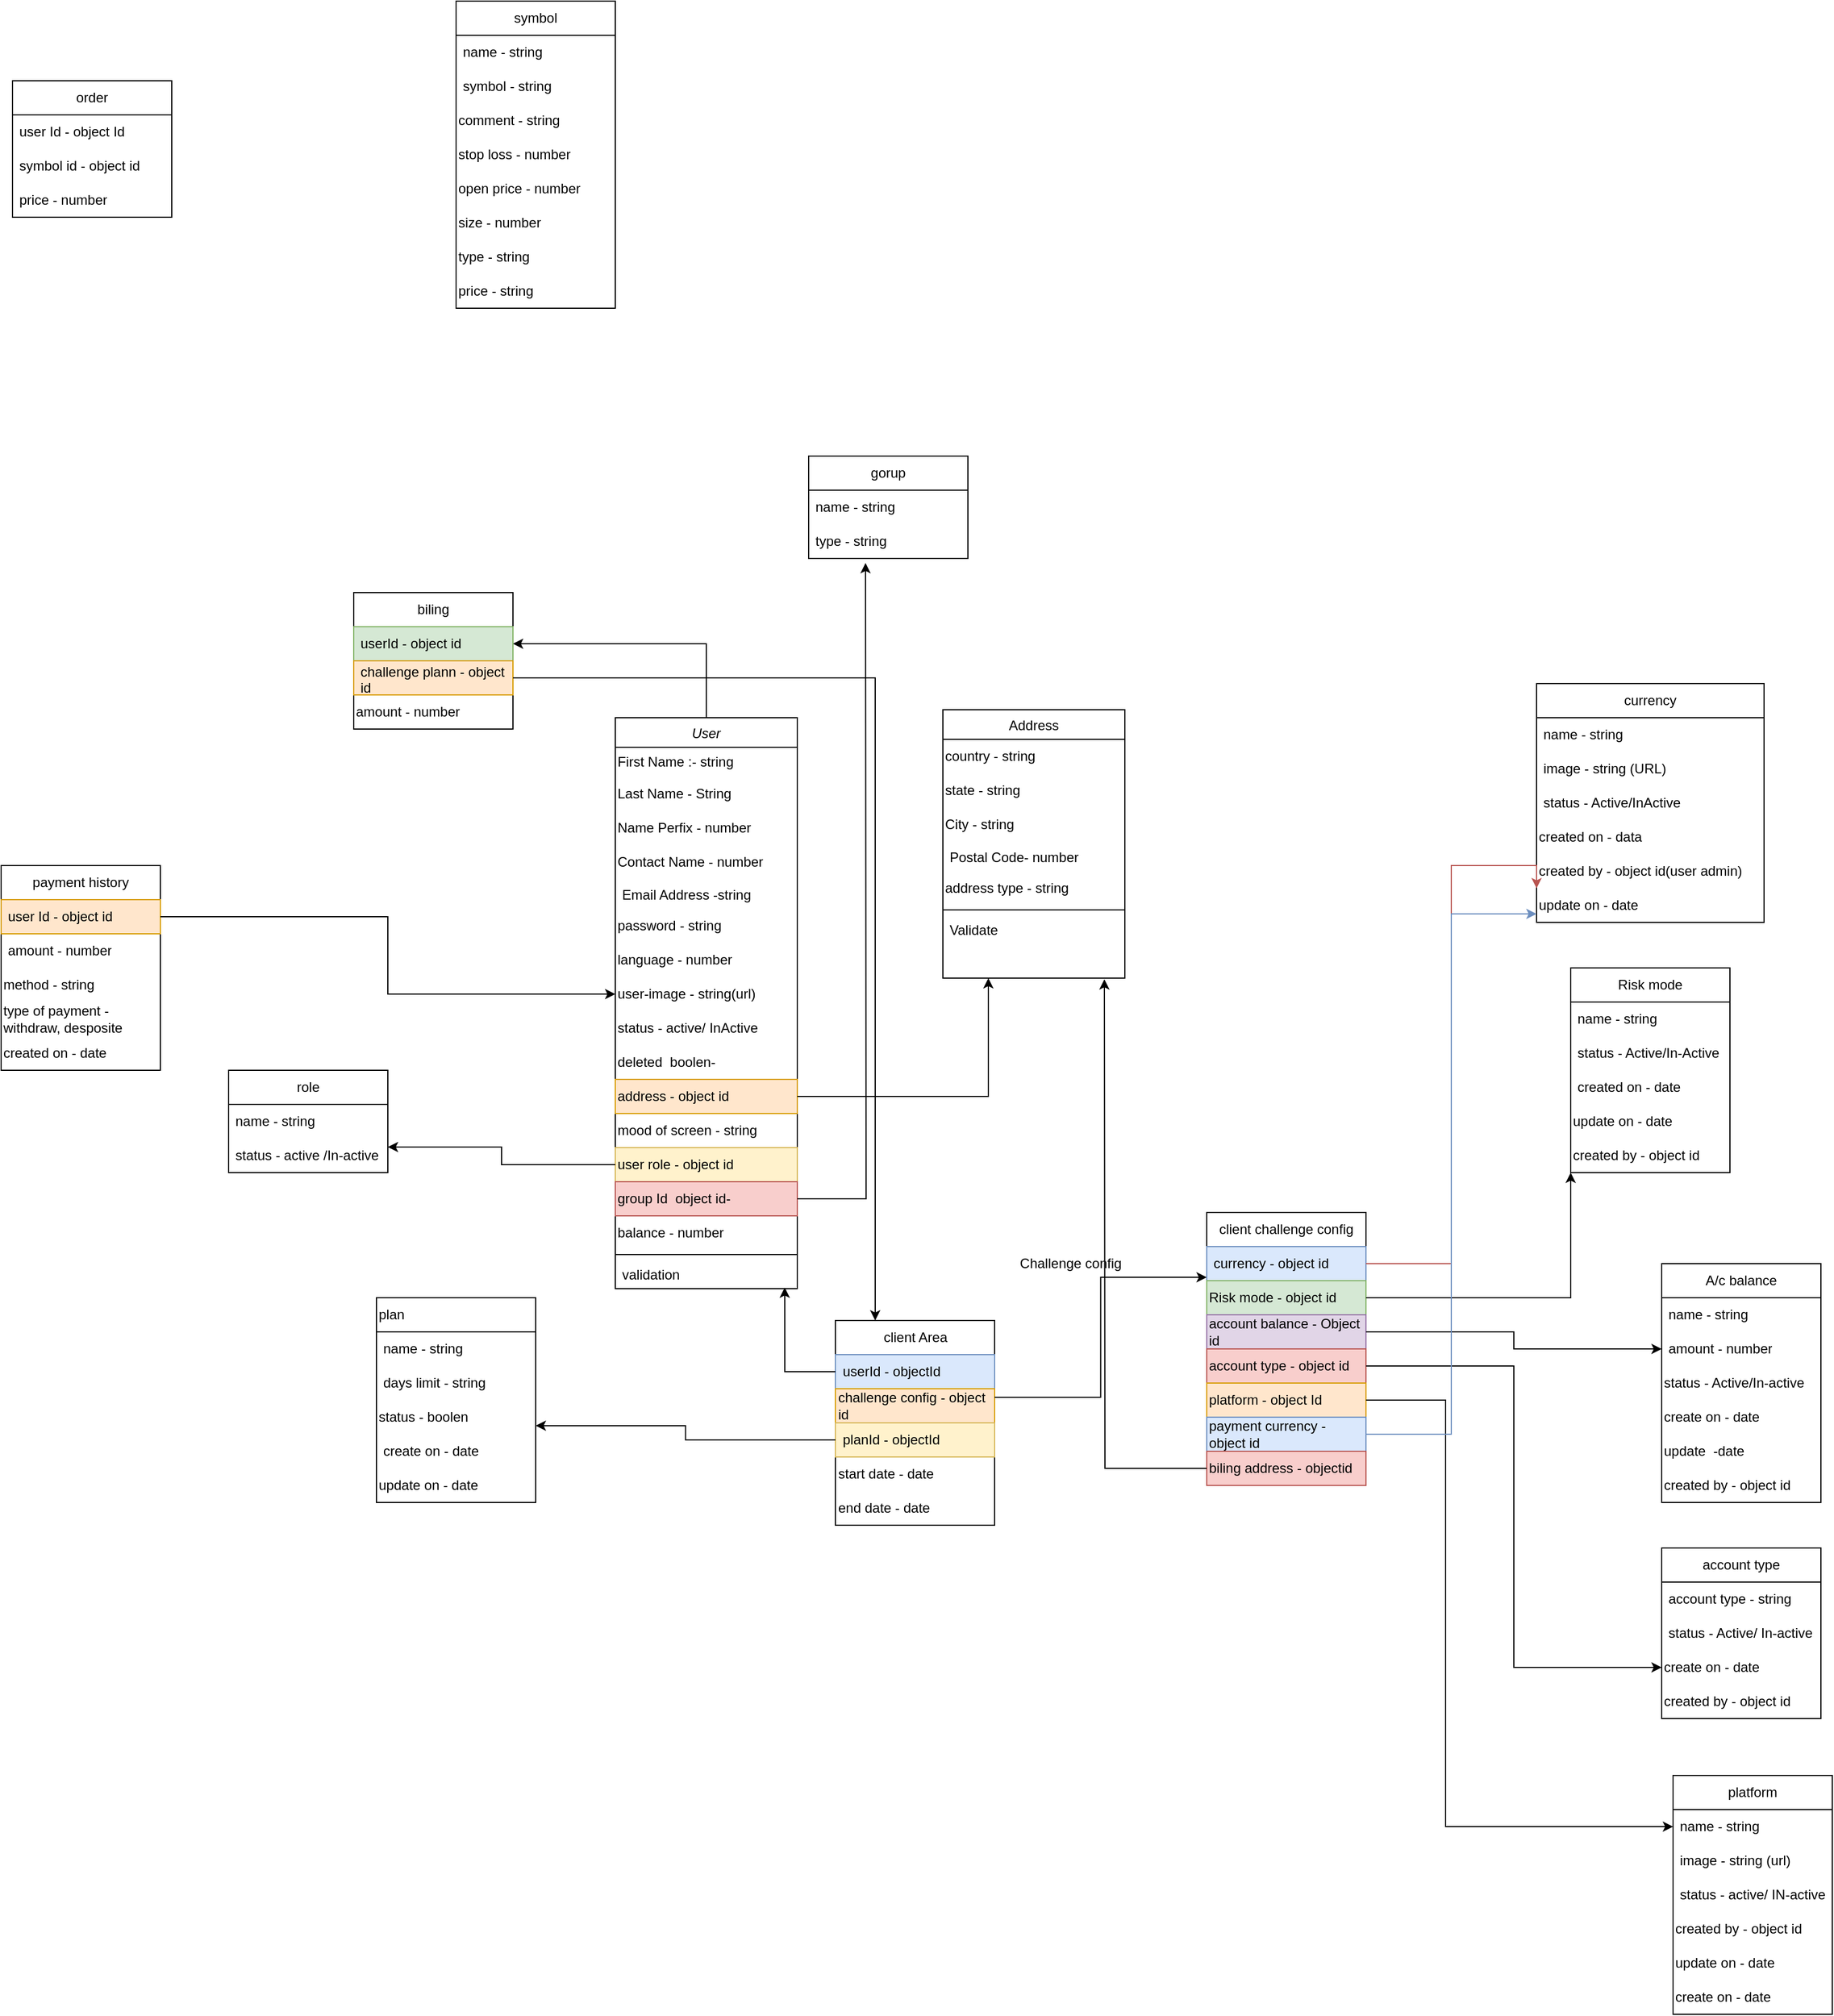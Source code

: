 <mxfile version="20.6.0" type="github">
  <diagram id="C5RBs43oDa-KdzZeNtuy" name="Page-1">
    <mxGraphModel dx="1695" dy="1637" grid="1" gridSize="10" guides="1" tooltips="1" connect="1" arrows="1" fold="1" page="1" pageScale="1" pageWidth="827" pageHeight="1169" math="0" shadow="0">
      <root>
        <mxCell id="WIyWlLk6GJQsqaUBKTNV-0" />
        <mxCell id="WIyWlLk6GJQsqaUBKTNV-1" parent="WIyWlLk6GJQsqaUBKTNV-0" />
        <mxCell id="d-KE_eaViXAy2HnteTlX-81" style="edgeStyle=orthogonalEdgeStyle;rounded=0;orthogonalLoop=1;jettySize=auto;html=1;entryX=1;entryY=0.5;entryDx=0;entryDy=0;" parent="WIyWlLk6GJQsqaUBKTNV-1" source="zkfFHV4jXpPFQw0GAbJ--0" target="d-KE_eaViXAy2HnteTlX-76" edge="1">
          <mxGeometry relative="1" as="geometry" />
        </mxCell>
        <mxCell id="zkfFHV4jXpPFQw0GAbJ--0" value="User" style="swimlane;fontStyle=2;align=center;verticalAlign=top;childLayout=stackLayout;horizontal=1;startSize=26;horizontalStack=0;resizeParent=1;resizeLast=0;collapsible=1;marginBottom=0;rounded=0;shadow=0;strokeWidth=1;" parent="WIyWlLk6GJQsqaUBKTNV-1" vertex="1">
          <mxGeometry x="220" y="120" width="160" height="502" as="geometry">
            <mxRectangle x="230" y="140" width="160" height="26" as="alternateBounds" />
          </mxGeometry>
        </mxCell>
        <mxCell id="d-KE_eaViXAy2HnteTlX-1" value="First Name :- string" style="text;html=1;strokeColor=none;fillColor=none;align=left;verticalAlign=middle;whiteSpace=wrap;rounded=0;" parent="zkfFHV4jXpPFQw0GAbJ--0" vertex="1">
          <mxGeometry y="26" width="160" height="26" as="geometry" />
        </mxCell>
        <mxCell id="d-KE_eaViXAy2HnteTlX-2" value="Last Name - String" style="text;html=1;strokeColor=none;fillColor=none;align=left;verticalAlign=middle;whiteSpace=wrap;rounded=0;" parent="zkfFHV4jXpPFQw0GAbJ--0" vertex="1">
          <mxGeometry y="52" width="160" height="30" as="geometry" />
        </mxCell>
        <mxCell id="d-KE_eaViXAy2HnteTlX-3" value="Name Perfix - number" style="text;html=1;strokeColor=none;fillColor=none;align=left;verticalAlign=middle;whiteSpace=wrap;rounded=0;" parent="zkfFHV4jXpPFQw0GAbJ--0" vertex="1">
          <mxGeometry y="82" width="160" height="30" as="geometry" />
        </mxCell>
        <mxCell id="d-KE_eaViXAy2HnteTlX-4" value="Contact Name - number" style="text;html=1;strokeColor=none;fillColor=none;align=left;verticalAlign=middle;whiteSpace=wrap;rounded=0;" parent="zkfFHV4jXpPFQw0GAbJ--0" vertex="1">
          <mxGeometry y="112" width="160" height="30" as="geometry" />
        </mxCell>
        <mxCell id="zkfFHV4jXpPFQw0GAbJ--3" value="Email Address -string" style="text;align=left;verticalAlign=top;spacingLeft=4;spacingRight=4;overflow=hidden;rotatable=0;points=[[0,0.5],[1,0.5]];portConstraint=eastwest;rounded=0;shadow=0;html=0;" parent="zkfFHV4jXpPFQw0GAbJ--0" vertex="1">
          <mxGeometry y="142" width="160" height="26" as="geometry" />
        </mxCell>
        <mxCell id="d-KE_eaViXAy2HnteTlX-19" value="password - string" style="text;html=1;strokeColor=none;fillColor=none;align=left;verticalAlign=middle;whiteSpace=wrap;rounded=0;" parent="zkfFHV4jXpPFQw0GAbJ--0" vertex="1">
          <mxGeometry y="168" width="160" height="30" as="geometry" />
        </mxCell>
        <mxCell id="d-KE_eaViXAy2HnteTlX-20" value="language - number" style="text;html=1;strokeColor=none;fillColor=none;align=left;verticalAlign=middle;whiteSpace=wrap;rounded=0;" parent="zkfFHV4jXpPFQw0GAbJ--0" vertex="1">
          <mxGeometry y="198" width="160" height="30" as="geometry" />
        </mxCell>
        <mxCell id="d-KE_eaViXAy2HnteTlX-113" value="user-image - string(url)" style="text;html=1;strokeColor=none;fillColor=none;align=left;verticalAlign=middle;whiteSpace=wrap;rounded=0;" parent="zkfFHV4jXpPFQw0GAbJ--0" vertex="1">
          <mxGeometry y="228" width="160" height="30" as="geometry" />
        </mxCell>
        <mxCell id="d-KE_eaViXAy2HnteTlX-107" value="status - active/ InActive" style="text;html=1;strokeColor=none;fillColor=none;align=left;verticalAlign=middle;whiteSpace=wrap;rounded=0;" parent="zkfFHV4jXpPFQw0GAbJ--0" vertex="1">
          <mxGeometry y="258" width="160" height="30" as="geometry" />
        </mxCell>
        <mxCell id="d-KE_eaViXAy2HnteTlX-108" value="deleted&amp;nbsp; boolen- " style="text;html=1;strokeColor=none;fillColor=none;align=left;verticalAlign=middle;whiteSpace=wrap;rounded=0;" parent="zkfFHV4jXpPFQw0GAbJ--0" vertex="1">
          <mxGeometry y="288" width="160" height="30" as="geometry" />
        </mxCell>
        <mxCell id="LZMtiy_5nxEGSAkzOxFr-4" value="address - object id" style="text;html=1;strokeColor=#d79b00;fillColor=#ffe6cc;align=left;verticalAlign=middle;whiteSpace=wrap;rounded=0;" parent="zkfFHV4jXpPFQw0GAbJ--0" vertex="1">
          <mxGeometry y="318" width="160" height="30" as="geometry" />
        </mxCell>
        <mxCell id="oSn-ovuvabY9S40qIVoW-20" value="mood of screen - string" style="text;html=1;strokeColor=none;fillColor=none;align=left;verticalAlign=middle;whiteSpace=wrap;rounded=0;" parent="zkfFHV4jXpPFQw0GAbJ--0" vertex="1">
          <mxGeometry y="348" width="160" height="30" as="geometry" />
        </mxCell>
        <mxCell id="LZMtiy_5nxEGSAkzOxFr-37" value="user role - object id " style="text;html=1;strokeColor=#d6b656;fillColor=#fff2cc;align=left;verticalAlign=middle;whiteSpace=wrap;rounded=0;" parent="zkfFHV4jXpPFQw0GAbJ--0" vertex="1">
          <mxGeometry y="378" width="160" height="30" as="geometry" />
        </mxCell>
        <mxCell id="LZMtiy_5nxEGSAkzOxFr-46" value="group Id&amp;nbsp; object id-" style="text;html=1;strokeColor=#b85450;fillColor=#f8cecc;align=left;verticalAlign=middle;whiteSpace=wrap;rounded=0;" parent="zkfFHV4jXpPFQw0GAbJ--0" vertex="1">
          <mxGeometry y="408" width="160" height="30" as="geometry" />
        </mxCell>
        <mxCell id="LZMtiy_5nxEGSAkzOxFr-53" value="balance - number" style="text;html=1;strokeColor=none;fillColor=none;align=left;verticalAlign=middle;whiteSpace=wrap;rounded=0;" parent="zkfFHV4jXpPFQw0GAbJ--0" vertex="1">
          <mxGeometry y="438" width="160" height="30" as="geometry" />
        </mxCell>
        <mxCell id="zkfFHV4jXpPFQw0GAbJ--4" value="" style="line;html=1;strokeWidth=1;align=left;verticalAlign=middle;spacingTop=-1;spacingLeft=3;spacingRight=3;rotatable=0;labelPosition=right;points=[];portConstraint=eastwest;" parent="zkfFHV4jXpPFQw0GAbJ--0" vertex="1">
          <mxGeometry y="468" width="160" height="8" as="geometry" />
        </mxCell>
        <mxCell id="zkfFHV4jXpPFQw0GAbJ--5" value="validation " style="text;align=left;verticalAlign=top;spacingLeft=4;spacingRight=4;overflow=hidden;rotatable=0;points=[[0,0.5],[1,0.5]];portConstraint=eastwest;" parent="zkfFHV4jXpPFQw0GAbJ--0" vertex="1">
          <mxGeometry y="476" width="160" height="26" as="geometry" />
        </mxCell>
        <mxCell id="zkfFHV4jXpPFQw0GAbJ--17" value="Address" style="swimlane;fontStyle=0;align=center;verticalAlign=top;childLayout=stackLayout;horizontal=1;startSize=26;horizontalStack=0;resizeParent=1;resizeLast=0;collapsible=1;marginBottom=0;rounded=0;shadow=0;strokeWidth=1;" parent="WIyWlLk6GJQsqaUBKTNV-1" vertex="1">
          <mxGeometry x="508" y="113" width="160" height="236" as="geometry">
            <mxRectangle x="550" y="140" width="160" height="26" as="alternateBounds" />
          </mxGeometry>
        </mxCell>
        <mxCell id="d-KE_eaViXAy2HnteTlX-5" value="country - string" style="text;html=1;strokeColor=none;fillColor=none;align=left;verticalAlign=middle;whiteSpace=wrap;rounded=0;" parent="zkfFHV4jXpPFQw0GAbJ--17" vertex="1">
          <mxGeometry y="26" width="160" height="30" as="geometry" />
        </mxCell>
        <mxCell id="d-KE_eaViXAy2HnteTlX-7" value="state - string" style="text;html=1;strokeColor=none;fillColor=none;align=left;verticalAlign=middle;whiteSpace=wrap;rounded=0;" parent="zkfFHV4jXpPFQw0GAbJ--17" vertex="1">
          <mxGeometry y="56" width="160" height="30" as="geometry" />
        </mxCell>
        <mxCell id="d-KE_eaViXAy2HnteTlX-9" value="City - string" style="text;html=1;strokeColor=none;fillColor=none;align=left;verticalAlign=middle;whiteSpace=wrap;rounded=0;" parent="zkfFHV4jXpPFQw0GAbJ--17" vertex="1">
          <mxGeometry y="86" width="160" height="30" as="geometry" />
        </mxCell>
        <mxCell id="zkfFHV4jXpPFQw0GAbJ--21" value="Postal Code- number" style="text;align=left;verticalAlign=top;spacingLeft=4;spacingRight=4;overflow=hidden;rotatable=0;points=[[0,0.5],[1,0.5]];portConstraint=eastwest;rounded=0;shadow=0;html=0;" parent="zkfFHV4jXpPFQw0GAbJ--17" vertex="1">
          <mxGeometry y="116" width="160" height="26" as="geometry" />
        </mxCell>
        <mxCell id="d-KE_eaViXAy2HnteTlX-65" value="address type - string" style="text;html=1;strokeColor=none;fillColor=none;align=left;verticalAlign=middle;whiteSpace=wrap;rounded=0;" parent="zkfFHV4jXpPFQw0GAbJ--17" vertex="1">
          <mxGeometry y="142" width="160" height="30" as="geometry" />
        </mxCell>
        <mxCell id="zkfFHV4jXpPFQw0GAbJ--23" value="" style="line;html=1;strokeWidth=1;align=left;verticalAlign=middle;spacingTop=-1;spacingLeft=3;spacingRight=3;rotatable=0;labelPosition=right;points=[];portConstraint=eastwest;" parent="zkfFHV4jXpPFQw0GAbJ--17" vertex="1">
          <mxGeometry y="172" width="160" height="8" as="geometry" />
        </mxCell>
        <mxCell id="zkfFHV4jXpPFQw0GAbJ--24" value="Validate" style="text;align=left;verticalAlign=top;spacingLeft=4;spacingRight=4;overflow=hidden;rotatable=0;points=[[0,0.5],[1,0.5]];portConstraint=eastwest;" parent="zkfFHV4jXpPFQw0GAbJ--17" vertex="1">
          <mxGeometry y="180" width="160" height="26" as="geometry" />
        </mxCell>
        <mxCell id="d-KE_eaViXAy2HnteTlX-27" value="client Area" style="swimlane;fontStyle=0;childLayout=stackLayout;horizontal=1;startSize=30;horizontalStack=0;resizeParent=1;resizeParentMax=0;resizeLast=0;collapsible=1;marginBottom=0;whiteSpace=wrap;html=1;" parent="WIyWlLk6GJQsqaUBKTNV-1" vertex="1">
          <mxGeometry x="413.5" y="650" width="140" height="180" as="geometry" />
        </mxCell>
        <mxCell id="d-KE_eaViXAy2HnteTlX-29" value="userId - objectId" style="text;strokeColor=#6c8ebf;fillColor=#dae8fc;align=left;verticalAlign=middle;spacingLeft=4;spacingRight=4;overflow=hidden;points=[[0,0.5],[1,0.5]];portConstraint=eastwest;rotatable=0;whiteSpace=wrap;html=1;" parent="d-KE_eaViXAy2HnteTlX-27" vertex="1">
          <mxGeometry y="30" width="140" height="30" as="geometry" />
        </mxCell>
        <mxCell id="d-KE_eaViXAy2HnteTlX-58" value="challenge config - object id" style="text;html=1;strokeColor=#d79b00;fillColor=#ffe6cc;align=left;verticalAlign=middle;whiteSpace=wrap;rounded=0;" parent="d-KE_eaViXAy2HnteTlX-27" vertex="1">
          <mxGeometry y="60" width="140" height="30" as="geometry" />
        </mxCell>
        <mxCell id="d-KE_eaViXAy2HnteTlX-30" value="planId - objectId" style="text;strokeColor=#d6b656;fillColor=#fff2cc;align=left;verticalAlign=middle;spacingLeft=4;spacingRight=4;overflow=hidden;points=[[0,0.5],[1,0.5]];portConstraint=eastwest;rotatable=0;whiteSpace=wrap;html=1;" parent="d-KE_eaViXAy2HnteTlX-27" vertex="1">
          <mxGeometry y="90" width="140" height="30" as="geometry" />
        </mxCell>
        <mxCell id="d-KE_eaViXAy2HnteTlX-31" value="start date - date" style="text;html=1;strokeColor=none;fillColor=none;align=left;verticalAlign=middle;whiteSpace=wrap;rounded=0;" parent="d-KE_eaViXAy2HnteTlX-27" vertex="1">
          <mxGeometry y="120" width="140" height="30" as="geometry" />
        </mxCell>
        <mxCell id="d-KE_eaViXAy2HnteTlX-33" value="end date - date" style="text;html=1;strokeColor=none;fillColor=none;align=left;verticalAlign=middle;whiteSpace=wrap;rounded=0;" parent="d-KE_eaViXAy2HnteTlX-27" vertex="1">
          <mxGeometry y="150" width="140" height="30" as="geometry" />
        </mxCell>
        <mxCell id="d-KE_eaViXAy2HnteTlX-50" style="edgeStyle=orthogonalEdgeStyle;rounded=0;orthogonalLoop=1;jettySize=auto;html=1;exitX=1;exitY=0.25;exitDx=0;exitDy=0;entryX=0;entryY=0.9;entryDx=0;entryDy=0;entryPerimeter=0;" parent="WIyWlLk6GJQsqaUBKTNV-1" source="d-KE_eaViXAy2HnteTlX-58" target="d-KE_eaViXAy2HnteTlX-55" edge="1">
          <mxGeometry relative="1" as="geometry">
            <mxPoint x="570" y="640" as="sourcePoint" />
            <mxPoint x="710" y="615" as="targetPoint" />
          </mxGeometry>
        </mxCell>
        <mxCell id="d-KE_eaViXAy2HnteTlX-51" value="Challenge config" style="text;html=1;align=center;verticalAlign=middle;resizable=0;points=[];autosize=1;strokeColor=none;fillColor=none;" parent="WIyWlLk6GJQsqaUBKTNV-1" vertex="1">
          <mxGeometry x="560" y="585" width="120" height="30" as="geometry" />
        </mxCell>
        <mxCell id="d-KE_eaViXAy2HnteTlX-52" value="client challenge config" style="swimlane;fontStyle=0;childLayout=stackLayout;horizontal=1;startSize=30;horizontalStack=0;resizeParent=1;resizeParentMax=0;resizeLast=0;collapsible=1;marginBottom=0;whiteSpace=wrap;html=1;" parent="WIyWlLk6GJQsqaUBKTNV-1" vertex="1">
          <mxGeometry x="740" y="555" width="140" height="240" as="geometry" />
        </mxCell>
        <mxCell id="d-KE_eaViXAy2HnteTlX-55" value="currency - object id" style="text;strokeColor=#6c8ebf;fillColor=#dae8fc;align=left;verticalAlign=middle;spacingLeft=4;spacingRight=4;overflow=hidden;points=[[0,0.5],[1,0.5]];portConstraint=eastwest;rotatable=0;whiteSpace=wrap;html=1;" parent="d-KE_eaViXAy2HnteTlX-52" vertex="1">
          <mxGeometry y="30" width="140" height="30" as="geometry" />
        </mxCell>
        <mxCell id="d-KE_eaViXAy2HnteTlX-57" value="Risk mode - object id" style="text;html=1;strokeColor=#82b366;fillColor=#d5e8d4;align=left;verticalAlign=middle;whiteSpace=wrap;rounded=0;labelBackgroundColor=none;labelBorderColor=none;" parent="d-KE_eaViXAy2HnteTlX-52" vertex="1">
          <mxGeometry y="60" width="140" height="30" as="geometry" />
        </mxCell>
        <mxCell id="d-KE_eaViXAy2HnteTlX-59" value="account balance - Object id" style="text;html=1;strokeColor=#9673a6;fillColor=#e1d5e7;align=left;verticalAlign=middle;whiteSpace=wrap;rounded=0;" parent="d-KE_eaViXAy2HnteTlX-52" vertex="1">
          <mxGeometry y="90" width="140" height="30" as="geometry" />
        </mxCell>
        <mxCell id="d-KE_eaViXAy2HnteTlX-60" value="account type - object id" style="text;html=1;strokeColor=#b85450;fillColor=#f8cecc;align=left;verticalAlign=middle;whiteSpace=wrap;rounded=0;" parent="d-KE_eaViXAy2HnteTlX-52" vertex="1">
          <mxGeometry y="120" width="140" height="30" as="geometry" />
        </mxCell>
        <mxCell id="d-KE_eaViXAy2HnteTlX-61" value="platform - object Id" style="text;html=1;strokeColor=#d79b00;fillColor=#ffe6cc;align=left;verticalAlign=middle;whiteSpace=wrap;rounded=0;" parent="d-KE_eaViXAy2HnteTlX-52" vertex="1">
          <mxGeometry y="150" width="140" height="30" as="geometry" />
        </mxCell>
        <mxCell id="d-KE_eaViXAy2HnteTlX-63" value="payment currency - object id" style="text;html=1;strokeColor=#6c8ebf;fillColor=#dae8fc;align=left;verticalAlign=middle;whiteSpace=wrap;rounded=0;" parent="d-KE_eaViXAy2HnteTlX-52" vertex="1">
          <mxGeometry y="180" width="140" height="30" as="geometry" />
        </mxCell>
        <mxCell id="d-KE_eaViXAy2HnteTlX-64" value="biling address - objectid" style="text;html=1;strokeColor=#b85450;fillColor=#f8cecc;align=left;verticalAlign=middle;whiteSpace=wrap;rounded=0;" parent="d-KE_eaViXAy2HnteTlX-52" vertex="1">
          <mxGeometry y="210" width="140" height="30" as="geometry" />
        </mxCell>
        <mxCell id="d-KE_eaViXAy2HnteTlX-73" style="edgeStyle=orthogonalEdgeStyle;rounded=0;orthogonalLoop=1;jettySize=auto;html=1;" parent="WIyWlLk6GJQsqaUBKTNV-1" source="d-KE_eaViXAy2HnteTlX-64" edge="1">
          <mxGeometry relative="1" as="geometry">
            <mxPoint x="650" y="350" as="targetPoint" />
          </mxGeometry>
        </mxCell>
        <mxCell id="d-KE_eaViXAy2HnteTlX-74" value="biling" style="swimlane;fontStyle=0;childLayout=stackLayout;horizontal=1;startSize=30;horizontalStack=0;resizeParent=1;resizeParentMax=0;resizeLast=0;collapsible=1;marginBottom=0;whiteSpace=wrap;html=1;" parent="WIyWlLk6GJQsqaUBKTNV-1" vertex="1">
          <mxGeometry x="-10" y="10" width="140" height="120" as="geometry" />
        </mxCell>
        <mxCell id="d-KE_eaViXAy2HnteTlX-76" value="userId - object id" style="text;strokeColor=#82b366;fillColor=#d5e8d4;align=left;verticalAlign=middle;spacingLeft=4;spacingRight=4;overflow=hidden;points=[[0,0.5],[1,0.5]];portConstraint=eastwest;rotatable=0;whiteSpace=wrap;html=1;" parent="d-KE_eaViXAy2HnteTlX-74" vertex="1">
          <mxGeometry y="30" width="140" height="30" as="geometry" />
        </mxCell>
        <mxCell id="d-KE_eaViXAy2HnteTlX-77" value="challenge plann - object id " style="text;strokeColor=#d79b00;fillColor=#ffe6cc;align=left;verticalAlign=middle;spacingLeft=4;spacingRight=4;overflow=hidden;points=[[0,0.5],[1,0.5]];portConstraint=eastwest;rotatable=0;whiteSpace=wrap;html=1;" parent="d-KE_eaViXAy2HnteTlX-74" vertex="1">
          <mxGeometry y="60" width="140" height="30" as="geometry" />
        </mxCell>
        <mxCell id="d-KE_eaViXAy2HnteTlX-78" value="amount - number" style="text;html=1;strokeColor=none;fillColor=none;align=left;verticalAlign=middle;whiteSpace=wrap;rounded=0;" parent="d-KE_eaViXAy2HnteTlX-74" vertex="1">
          <mxGeometry y="90" width="140" height="30" as="geometry" />
        </mxCell>
        <mxCell id="d-KE_eaViXAy2HnteTlX-89" style="edgeStyle=orthogonalEdgeStyle;rounded=0;orthogonalLoop=1;jettySize=auto;html=1;entryX=0.25;entryY=0;entryDx=0;entryDy=0;" parent="WIyWlLk6GJQsqaUBKTNV-1" source="d-KE_eaViXAy2HnteTlX-77" target="d-KE_eaViXAy2HnteTlX-27" edge="1">
          <mxGeometry relative="1" as="geometry" />
        </mxCell>
        <mxCell id="d-KE_eaViXAy2HnteTlX-100" value="plan" style="swimlane;fontStyle=0;childLayout=stackLayout;horizontal=1;startSize=30;horizontalStack=0;resizeParent=1;resizeParentMax=0;resizeLast=0;collapsible=1;marginBottom=0;whiteSpace=wrap;html=1;align=left;" parent="WIyWlLk6GJQsqaUBKTNV-1" vertex="1">
          <mxGeometry x="10" y="630" width="140" height="180" as="geometry" />
        </mxCell>
        <mxCell id="d-KE_eaViXAy2HnteTlX-101" value="name - string" style="text;strokeColor=none;fillColor=none;align=left;verticalAlign=middle;spacingLeft=4;spacingRight=4;overflow=hidden;points=[[0,0.5],[1,0.5]];portConstraint=eastwest;rotatable=0;whiteSpace=wrap;html=1;" parent="d-KE_eaViXAy2HnteTlX-100" vertex="1">
          <mxGeometry y="30" width="140" height="30" as="geometry" />
        </mxCell>
        <mxCell id="d-KE_eaViXAy2HnteTlX-102" value="days limit - string" style="text;strokeColor=none;fillColor=none;align=left;verticalAlign=middle;spacingLeft=4;spacingRight=4;overflow=hidden;points=[[0,0.5],[1,0.5]];portConstraint=eastwest;rotatable=0;whiteSpace=wrap;html=1;" parent="d-KE_eaViXAy2HnteTlX-100" vertex="1">
          <mxGeometry y="60" width="140" height="30" as="geometry" />
        </mxCell>
        <mxCell id="d-KE_eaViXAy2HnteTlX-104" value="status - boolen" style="text;html=1;strokeColor=none;fillColor=none;align=left;verticalAlign=middle;whiteSpace=wrap;rounded=0;" parent="d-KE_eaViXAy2HnteTlX-100" vertex="1">
          <mxGeometry y="90" width="140" height="30" as="geometry" />
        </mxCell>
        <mxCell id="d-KE_eaViXAy2HnteTlX-103" value="create on - date" style="text;strokeColor=none;fillColor=none;align=left;verticalAlign=middle;spacingLeft=4;spacingRight=4;overflow=hidden;points=[[0,0.5],[1,0.5]];portConstraint=eastwest;rotatable=0;whiteSpace=wrap;html=1;" parent="d-KE_eaViXAy2HnteTlX-100" vertex="1">
          <mxGeometry y="120" width="140" height="30" as="geometry" />
        </mxCell>
        <mxCell id="d-KE_eaViXAy2HnteTlX-106" value="update on - date" style="text;html=1;strokeColor=none;fillColor=none;align=left;verticalAlign=middle;whiteSpace=wrap;rounded=0;" parent="d-KE_eaViXAy2HnteTlX-100" vertex="1">
          <mxGeometry y="150" width="140" height="30" as="geometry" />
        </mxCell>
        <mxCell id="d-KE_eaViXAy2HnteTlX-109" value="currency" style="swimlane;fontStyle=0;childLayout=stackLayout;horizontal=1;startSize=30;horizontalStack=0;resizeParent=1;resizeParentMax=0;resizeLast=0;collapsible=1;marginBottom=0;whiteSpace=wrap;html=1;" parent="WIyWlLk6GJQsqaUBKTNV-1" vertex="1">
          <mxGeometry x="1030" y="90" width="200" height="210" as="geometry" />
        </mxCell>
        <mxCell id="d-KE_eaViXAy2HnteTlX-110" value="name - string" style="text;strokeColor=none;fillColor=none;align=left;verticalAlign=middle;spacingLeft=4;spacingRight=4;overflow=hidden;points=[[0,0.5],[1,0.5]];portConstraint=eastwest;rotatable=0;whiteSpace=wrap;html=1;" parent="d-KE_eaViXAy2HnteTlX-109" vertex="1">
          <mxGeometry y="30" width="200" height="30" as="geometry" />
        </mxCell>
        <mxCell id="d-KE_eaViXAy2HnteTlX-111" value="image - string (URL)" style="text;strokeColor=none;fillColor=none;align=left;verticalAlign=middle;spacingLeft=4;spacingRight=4;overflow=hidden;points=[[0,0.5],[1,0.5]];portConstraint=eastwest;rotatable=0;whiteSpace=wrap;html=1;" parent="d-KE_eaViXAy2HnteTlX-109" vertex="1">
          <mxGeometry y="60" width="200" height="30" as="geometry" />
        </mxCell>
        <mxCell id="d-KE_eaViXAy2HnteTlX-112" value="status - Active/InActive" style="text;strokeColor=none;fillColor=none;align=left;verticalAlign=middle;spacingLeft=4;spacingRight=4;overflow=hidden;points=[[0,0.5],[1,0.5]];portConstraint=eastwest;rotatable=0;whiteSpace=wrap;html=1;" parent="d-KE_eaViXAy2HnteTlX-109" vertex="1">
          <mxGeometry y="90" width="200" height="30" as="geometry" />
        </mxCell>
        <mxCell id="8OGJJP_XoykNVApz-TW4-0" value="created on - data" style="text;html=1;strokeColor=none;fillColor=none;align=left;verticalAlign=middle;whiteSpace=wrap;rounded=0;" parent="d-KE_eaViXAy2HnteTlX-109" vertex="1">
          <mxGeometry y="120" width="200" height="30" as="geometry" />
        </mxCell>
        <mxCell id="8OGJJP_XoykNVApz-TW4-2" value="created by - object id(user admin)" style="text;html=1;strokeColor=none;fillColor=none;align=left;verticalAlign=middle;whiteSpace=wrap;rounded=0;" parent="d-KE_eaViXAy2HnteTlX-109" vertex="1">
          <mxGeometry y="150" width="200" height="30" as="geometry" />
        </mxCell>
        <mxCell id="8OGJJP_XoykNVApz-TW4-1" value="update on - date" style="text;html=1;strokeColor=none;fillColor=none;align=left;verticalAlign=middle;whiteSpace=wrap;rounded=0;" parent="d-KE_eaViXAy2HnteTlX-109" vertex="1">
          <mxGeometry y="180" width="200" height="30" as="geometry" />
        </mxCell>
        <mxCell id="8OGJJP_XoykNVApz-TW4-3" style="edgeStyle=orthogonalEdgeStyle;rounded=0;orthogonalLoop=1;jettySize=auto;html=1;entryX=0;entryY=0;entryDx=0;entryDy=0;fillColor=#f8cecc;strokeColor=#b85450;" parent="WIyWlLk6GJQsqaUBKTNV-1" source="d-KE_eaViXAy2HnteTlX-55" target="8OGJJP_XoykNVApz-TW4-1" edge="1">
          <mxGeometry relative="1" as="geometry" />
        </mxCell>
        <mxCell id="8OGJJP_XoykNVApz-TW4-4" value="Risk mode" style="swimlane;fontStyle=0;childLayout=stackLayout;horizontal=1;startSize=30;horizontalStack=0;resizeParent=1;resizeParentMax=0;resizeLast=0;collapsible=1;marginBottom=0;whiteSpace=wrap;html=1;" parent="WIyWlLk6GJQsqaUBKTNV-1" vertex="1">
          <mxGeometry x="1060" y="340" width="140" height="180" as="geometry" />
        </mxCell>
        <mxCell id="8OGJJP_XoykNVApz-TW4-5" value="name - string" style="text;strokeColor=none;fillColor=none;align=left;verticalAlign=middle;spacingLeft=4;spacingRight=4;overflow=hidden;points=[[0,0.5],[1,0.5]];portConstraint=eastwest;rotatable=0;whiteSpace=wrap;html=1;" parent="8OGJJP_XoykNVApz-TW4-4" vertex="1">
          <mxGeometry y="30" width="140" height="30" as="geometry" />
        </mxCell>
        <mxCell id="8OGJJP_XoykNVApz-TW4-6" value="status - Active/In-Active" style="text;strokeColor=none;fillColor=none;align=left;verticalAlign=middle;spacingLeft=4;spacingRight=4;overflow=hidden;points=[[0,0.5],[1,0.5]];portConstraint=eastwest;rotatable=0;whiteSpace=wrap;html=1;" parent="8OGJJP_XoykNVApz-TW4-4" vertex="1">
          <mxGeometry y="60" width="140" height="30" as="geometry" />
        </mxCell>
        <mxCell id="8OGJJP_XoykNVApz-TW4-7" value="created on - date" style="text;strokeColor=none;fillColor=none;align=left;verticalAlign=middle;spacingLeft=4;spacingRight=4;overflow=hidden;points=[[0,0.5],[1,0.5]];portConstraint=eastwest;rotatable=0;whiteSpace=wrap;html=1;" parent="8OGJJP_XoykNVApz-TW4-4" vertex="1">
          <mxGeometry y="90" width="140" height="30" as="geometry" />
        </mxCell>
        <mxCell id="8OGJJP_XoykNVApz-TW4-9" value="update on - date" style="text;html=1;strokeColor=none;fillColor=none;align=left;verticalAlign=middle;whiteSpace=wrap;rounded=0;" parent="8OGJJP_XoykNVApz-TW4-4" vertex="1">
          <mxGeometry y="120" width="140" height="30" as="geometry" />
        </mxCell>
        <mxCell id="8OGJJP_XoykNVApz-TW4-8" value="created by - object id" style="text;html=1;strokeColor=none;fillColor=none;align=left;verticalAlign=middle;whiteSpace=wrap;rounded=0;" parent="8OGJJP_XoykNVApz-TW4-4" vertex="1">
          <mxGeometry y="150" width="140" height="30" as="geometry" />
        </mxCell>
        <mxCell id="8OGJJP_XoykNVApz-TW4-10" style="edgeStyle=orthogonalEdgeStyle;rounded=0;orthogonalLoop=1;jettySize=auto;html=1;entryX=0;entryY=1;entryDx=0;entryDy=0;" parent="WIyWlLk6GJQsqaUBKTNV-1" source="d-KE_eaViXAy2HnteTlX-57" target="8OGJJP_XoykNVApz-TW4-4" edge="1">
          <mxGeometry relative="1" as="geometry" />
        </mxCell>
        <mxCell id="8OGJJP_XoykNVApz-TW4-11" value="A/c balance" style="swimlane;fontStyle=0;childLayout=stackLayout;horizontal=1;startSize=30;horizontalStack=0;resizeParent=1;resizeParentMax=0;resizeLast=0;collapsible=1;marginBottom=0;whiteSpace=wrap;html=1;" parent="WIyWlLk6GJQsqaUBKTNV-1" vertex="1">
          <mxGeometry x="1140" y="600" width="140" height="210" as="geometry" />
        </mxCell>
        <mxCell id="8OGJJP_XoykNVApz-TW4-13" value="name - string" style="text;strokeColor=none;fillColor=none;align=left;verticalAlign=middle;spacingLeft=4;spacingRight=4;overflow=hidden;points=[[0,0.5],[1,0.5]];portConstraint=eastwest;rotatable=0;whiteSpace=wrap;html=1;" parent="8OGJJP_XoykNVApz-TW4-11" vertex="1">
          <mxGeometry y="30" width="140" height="30" as="geometry" />
        </mxCell>
        <mxCell id="8OGJJP_XoykNVApz-TW4-14" value="amount - number" style="text;strokeColor=none;fillColor=none;align=left;verticalAlign=middle;spacingLeft=4;spacingRight=4;overflow=hidden;points=[[0,0.5],[1,0.5]];portConstraint=eastwest;rotatable=0;whiteSpace=wrap;html=1;" parent="8OGJJP_XoykNVApz-TW4-11" vertex="1">
          <mxGeometry y="60" width="140" height="30" as="geometry" />
        </mxCell>
        <mxCell id="8OGJJP_XoykNVApz-TW4-15" value="status - Active/In-active" style="text;html=1;strokeColor=none;fillColor=none;align=left;verticalAlign=middle;whiteSpace=wrap;rounded=0;" parent="8OGJJP_XoykNVApz-TW4-11" vertex="1">
          <mxGeometry y="90" width="140" height="30" as="geometry" />
        </mxCell>
        <mxCell id="8OGJJP_XoykNVApz-TW4-17" value="create on - date" style="text;html=1;strokeColor=none;fillColor=none;align=left;verticalAlign=middle;whiteSpace=wrap;rounded=0;" parent="8OGJJP_XoykNVApz-TW4-11" vertex="1">
          <mxGeometry y="120" width="140" height="30" as="geometry" />
        </mxCell>
        <mxCell id="8OGJJP_XoykNVApz-TW4-20" value="update&amp;nbsp; -date" style="text;html=1;strokeColor=none;fillColor=none;align=left;verticalAlign=middle;whiteSpace=wrap;rounded=0;" parent="8OGJJP_XoykNVApz-TW4-11" vertex="1">
          <mxGeometry y="150" width="140" height="30" as="geometry" />
        </mxCell>
        <mxCell id="8OGJJP_XoykNVApz-TW4-21" value="created by - object id" style="text;html=1;strokeColor=none;fillColor=none;align=left;verticalAlign=middle;whiteSpace=wrap;rounded=0;" parent="8OGJJP_XoykNVApz-TW4-11" vertex="1">
          <mxGeometry y="180" width="140" height="30" as="geometry" />
        </mxCell>
        <mxCell id="8OGJJP_XoykNVApz-TW4-22" style="edgeStyle=orthogonalEdgeStyle;rounded=0;orthogonalLoop=1;jettySize=auto;html=1;entryX=0;entryY=0.5;entryDx=0;entryDy=0;" parent="WIyWlLk6GJQsqaUBKTNV-1" source="d-KE_eaViXAy2HnteTlX-59" target="8OGJJP_XoykNVApz-TW4-14" edge="1">
          <mxGeometry relative="1" as="geometry" />
        </mxCell>
        <mxCell id="8OGJJP_XoykNVApz-TW4-24" value="account type" style="swimlane;fontStyle=0;childLayout=stackLayout;horizontal=1;startSize=30;horizontalStack=0;resizeParent=1;resizeParentMax=0;resizeLast=0;collapsible=1;marginBottom=0;whiteSpace=wrap;html=1;labelBackgroundColor=none;labelBorderColor=none;" parent="WIyWlLk6GJQsqaUBKTNV-1" vertex="1">
          <mxGeometry x="1140" y="850" width="140" height="150" as="geometry" />
        </mxCell>
        <mxCell id="8OGJJP_XoykNVApz-TW4-25" value="account type - string" style="text;strokeColor=none;fillColor=none;align=left;verticalAlign=middle;spacingLeft=4;spacingRight=4;overflow=hidden;points=[[0,0.5],[1,0.5]];portConstraint=eastwest;rotatable=0;whiteSpace=wrap;html=1;labelBackgroundColor=none;labelBorderColor=none;" parent="8OGJJP_XoykNVApz-TW4-24" vertex="1">
          <mxGeometry y="30" width="140" height="30" as="geometry" />
        </mxCell>
        <mxCell id="8OGJJP_XoykNVApz-TW4-27" value="status - Active/ In-active" style="text;strokeColor=none;fillColor=none;align=left;verticalAlign=middle;spacingLeft=4;spacingRight=4;overflow=hidden;points=[[0,0.5],[1,0.5]];portConstraint=eastwest;rotatable=0;whiteSpace=wrap;html=1;labelBackgroundColor=none;labelBorderColor=none;" parent="8OGJJP_XoykNVApz-TW4-24" vertex="1">
          <mxGeometry y="60" width="140" height="30" as="geometry" />
        </mxCell>
        <mxCell id="oSn-ovuvabY9S40qIVoW-2" value="create on - date" style="text;html=1;strokeColor=none;fillColor=none;align=left;verticalAlign=middle;whiteSpace=wrap;rounded=0;" parent="8OGJJP_XoykNVApz-TW4-24" vertex="1">
          <mxGeometry y="90" width="140" height="30" as="geometry" />
        </mxCell>
        <mxCell id="oSn-ovuvabY9S40qIVoW-3" value="created by - object id" style="text;html=1;strokeColor=none;fillColor=none;align=left;verticalAlign=middle;whiteSpace=wrap;rounded=0;" parent="8OGJJP_XoykNVApz-TW4-24" vertex="1">
          <mxGeometry y="120" width="140" height="30" as="geometry" />
        </mxCell>
        <mxCell id="oSn-ovuvabY9S40qIVoW-5" style="edgeStyle=orthogonalEdgeStyle;rounded=0;orthogonalLoop=1;jettySize=auto;html=1;entryX=0;entryY=0.5;entryDx=0;entryDy=0;" parent="WIyWlLk6GJQsqaUBKTNV-1" source="d-KE_eaViXAy2HnteTlX-60" target="oSn-ovuvabY9S40qIVoW-2" edge="1">
          <mxGeometry relative="1" as="geometry" />
        </mxCell>
        <mxCell id="oSn-ovuvabY9S40qIVoW-6" value="platform " style="swimlane;fontStyle=0;childLayout=stackLayout;horizontal=1;startSize=30;horizontalStack=0;resizeParent=1;resizeParentMax=0;resizeLast=0;collapsible=1;marginBottom=0;whiteSpace=wrap;html=1;" parent="WIyWlLk6GJQsqaUBKTNV-1" vertex="1">
          <mxGeometry x="1150" y="1050" width="140" height="210" as="geometry" />
        </mxCell>
        <mxCell id="oSn-ovuvabY9S40qIVoW-7" value="name - string" style="text;strokeColor=none;fillColor=none;align=left;verticalAlign=middle;spacingLeft=4;spacingRight=4;overflow=hidden;points=[[0,0.5],[1,0.5]];portConstraint=eastwest;rotatable=0;whiteSpace=wrap;html=1;" parent="oSn-ovuvabY9S40qIVoW-6" vertex="1">
          <mxGeometry y="30" width="140" height="30" as="geometry" />
        </mxCell>
        <mxCell id="oSn-ovuvabY9S40qIVoW-8" value="image - string (url)" style="text;strokeColor=none;fillColor=none;align=left;verticalAlign=middle;spacingLeft=4;spacingRight=4;overflow=hidden;points=[[0,0.5],[1,0.5]];portConstraint=eastwest;rotatable=0;whiteSpace=wrap;html=1;" parent="oSn-ovuvabY9S40qIVoW-6" vertex="1">
          <mxGeometry y="60" width="140" height="30" as="geometry" />
        </mxCell>
        <mxCell id="oSn-ovuvabY9S40qIVoW-9" value="status - active/ IN-active" style="text;strokeColor=none;fillColor=none;align=left;verticalAlign=middle;spacingLeft=4;spacingRight=4;overflow=hidden;points=[[0,0.5],[1,0.5]];portConstraint=eastwest;rotatable=0;whiteSpace=wrap;html=1;" parent="oSn-ovuvabY9S40qIVoW-6" vertex="1">
          <mxGeometry y="90" width="140" height="30" as="geometry" />
        </mxCell>
        <mxCell id="oSn-ovuvabY9S40qIVoW-11" value="created by - object id" style="text;html=1;strokeColor=none;fillColor=none;align=left;verticalAlign=middle;whiteSpace=wrap;rounded=0;" parent="oSn-ovuvabY9S40qIVoW-6" vertex="1">
          <mxGeometry y="120" width="140" height="30" as="geometry" />
        </mxCell>
        <mxCell id="oSn-ovuvabY9S40qIVoW-12" value="update on - date" style="text;html=1;strokeColor=none;fillColor=none;align=left;verticalAlign=middle;whiteSpace=wrap;rounded=0;" parent="oSn-ovuvabY9S40qIVoW-6" vertex="1">
          <mxGeometry y="150" width="140" height="30" as="geometry" />
        </mxCell>
        <mxCell id="oSn-ovuvabY9S40qIVoW-10" value="create on - date" style="text;html=1;strokeColor=none;fillColor=none;align=left;verticalAlign=middle;whiteSpace=wrap;rounded=0;" parent="oSn-ovuvabY9S40qIVoW-6" vertex="1">
          <mxGeometry y="180" width="140" height="30" as="geometry" />
        </mxCell>
        <mxCell id="oSn-ovuvabY9S40qIVoW-13" style="edgeStyle=orthogonalEdgeStyle;rounded=0;orthogonalLoop=1;jettySize=auto;html=1;" parent="WIyWlLk6GJQsqaUBKTNV-1" source="d-KE_eaViXAy2HnteTlX-61" target="oSn-ovuvabY9S40qIVoW-7" edge="1">
          <mxGeometry relative="1" as="geometry">
            <Array as="points">
              <mxPoint x="950" y="720" />
              <mxPoint x="950" y="1095" />
            </Array>
          </mxGeometry>
        </mxCell>
        <mxCell id="oSn-ovuvabY9S40qIVoW-15" style="edgeStyle=orthogonalEdgeStyle;rounded=0;orthogonalLoop=1;jettySize=auto;html=1;entryX=0;entryY=0.75;entryDx=0;entryDy=0;fillColor=#dae8fc;strokeColor=#6c8ebf;labelBorderColor=none;fontSize=13;" parent="WIyWlLk6GJQsqaUBKTNV-1" source="d-KE_eaViXAy2HnteTlX-63" target="8OGJJP_XoykNVApz-TW4-1" edge="1">
          <mxGeometry relative="1" as="geometry" />
        </mxCell>
        <mxCell id="oSn-ovuvabY9S40qIVoW-21" value="payment history" style="swimlane;fontStyle=0;childLayout=stackLayout;horizontal=1;startSize=30;horizontalStack=0;resizeParent=1;resizeParentMax=0;resizeLast=0;collapsible=1;marginBottom=0;whiteSpace=wrap;html=1;" parent="WIyWlLk6GJQsqaUBKTNV-1" vertex="1">
          <mxGeometry x="-320" y="250" width="140" height="180" as="geometry" />
        </mxCell>
        <mxCell id="oSn-ovuvabY9S40qIVoW-23" value="user Id - object id" style="text;strokeColor=#d79b00;fillColor=#ffe6cc;align=left;verticalAlign=middle;spacingLeft=4;spacingRight=4;overflow=hidden;points=[[0,0.5],[1,0.5]];portConstraint=eastwest;rotatable=0;whiteSpace=wrap;html=1;" parent="oSn-ovuvabY9S40qIVoW-21" vertex="1">
          <mxGeometry y="30" width="140" height="30" as="geometry" />
        </mxCell>
        <mxCell id="oSn-ovuvabY9S40qIVoW-24" value="amount - number" style="text;align=left;verticalAlign=middle;spacingLeft=4;spacingRight=4;overflow=hidden;points=[[0,0.5],[1,0.5]];portConstraint=eastwest;rotatable=0;whiteSpace=wrap;html=1;" parent="oSn-ovuvabY9S40qIVoW-21" vertex="1">
          <mxGeometry y="60" width="140" height="30" as="geometry" />
        </mxCell>
        <mxCell id="LZMtiy_5nxEGSAkzOxFr-0" value="method - string&amp;nbsp; " style="text;html=1;strokeColor=none;fillColor=none;align=left;verticalAlign=middle;whiteSpace=wrap;rounded=0;" parent="oSn-ovuvabY9S40qIVoW-21" vertex="1">
          <mxGeometry y="90" width="140" height="30" as="geometry" />
        </mxCell>
        <mxCell id="LZMtiy_5nxEGSAkzOxFr-1" value="type of payment - withdraw, desposite" style="text;html=1;strokeColor=none;fillColor=none;align=left;verticalAlign=middle;whiteSpace=wrap;rounded=0;" parent="oSn-ovuvabY9S40qIVoW-21" vertex="1">
          <mxGeometry y="120" width="140" height="30" as="geometry" />
        </mxCell>
        <mxCell id="LZMtiy_5nxEGSAkzOxFr-20" value="created on - date" style="text;html=1;strokeColor=none;fillColor=none;align=left;verticalAlign=middle;whiteSpace=wrap;rounded=0;" parent="oSn-ovuvabY9S40qIVoW-21" vertex="1">
          <mxGeometry y="150" width="140" height="30" as="geometry" />
        </mxCell>
        <mxCell id="LZMtiy_5nxEGSAkzOxFr-2" style="edgeStyle=orthogonalEdgeStyle;rounded=0;orthogonalLoop=1;jettySize=auto;html=1;entryX=0;entryY=0.5;entryDx=0;entryDy=0;" parent="WIyWlLk6GJQsqaUBKTNV-1" source="oSn-ovuvabY9S40qIVoW-23" target="d-KE_eaViXAy2HnteTlX-113" edge="1">
          <mxGeometry relative="1" as="geometry" />
        </mxCell>
        <mxCell id="LZMtiy_5nxEGSAkzOxFr-5" style="edgeStyle=orthogonalEdgeStyle;rounded=0;orthogonalLoop=1;jettySize=auto;html=1;entryX=0.25;entryY=1;entryDx=0;entryDy=0;" parent="WIyWlLk6GJQsqaUBKTNV-1" source="LZMtiy_5nxEGSAkzOxFr-4" target="zkfFHV4jXpPFQw0GAbJ--17" edge="1">
          <mxGeometry relative="1" as="geometry" />
        </mxCell>
        <mxCell id="LZMtiy_5nxEGSAkzOxFr-18" style="edgeStyle=orthogonalEdgeStyle;rounded=0;orthogonalLoop=1;jettySize=auto;html=1;entryX=0.931;entryY=0.962;entryDx=0;entryDy=0;entryPerimeter=0;" parent="WIyWlLk6GJQsqaUBKTNV-1" source="d-KE_eaViXAy2HnteTlX-29" target="zkfFHV4jXpPFQw0GAbJ--5" edge="1">
          <mxGeometry relative="1" as="geometry">
            <mxPoint x="370" y="550" as="targetPoint" />
          </mxGeometry>
        </mxCell>
        <mxCell id="LZMtiy_5nxEGSAkzOxFr-19" style="edgeStyle=orthogonalEdgeStyle;rounded=0;orthogonalLoop=1;jettySize=auto;html=1;entryX=1;entryY=0.75;entryDx=0;entryDy=0;" parent="WIyWlLk6GJQsqaUBKTNV-1" source="d-KE_eaViXAy2HnteTlX-30" target="d-KE_eaViXAy2HnteTlX-104" edge="1">
          <mxGeometry relative="1" as="geometry" />
        </mxCell>
        <mxCell id="LZMtiy_5nxEGSAkzOxFr-25" value="order" style="swimlane;fontStyle=0;childLayout=stackLayout;horizontal=1;startSize=30;horizontalStack=0;resizeParent=1;resizeParentMax=0;resizeLast=0;collapsible=1;marginBottom=0;whiteSpace=wrap;html=1;" parent="WIyWlLk6GJQsqaUBKTNV-1" vertex="1">
          <mxGeometry x="-310" y="-440" width="140" height="120" as="geometry" />
        </mxCell>
        <mxCell id="LZMtiy_5nxEGSAkzOxFr-26" value="user Id - object Id" style="text;strokeColor=none;fillColor=none;align=left;verticalAlign=middle;spacingLeft=4;spacingRight=4;overflow=hidden;points=[[0,0.5],[1,0.5]];portConstraint=eastwest;rotatable=0;whiteSpace=wrap;html=1;" parent="LZMtiy_5nxEGSAkzOxFr-25" vertex="1">
          <mxGeometry y="30" width="140" height="30" as="geometry" />
        </mxCell>
        <mxCell id="LZMtiy_5nxEGSAkzOxFr-27" value="symbol id - object id" style="text;strokeColor=none;fillColor=none;align=left;verticalAlign=middle;spacingLeft=4;spacingRight=4;overflow=hidden;points=[[0,0.5],[1,0.5]];portConstraint=eastwest;rotatable=0;whiteSpace=wrap;html=1;" parent="LZMtiy_5nxEGSAkzOxFr-25" vertex="1">
          <mxGeometry y="60" width="140" height="30" as="geometry" />
        </mxCell>
        <mxCell id="LZMtiy_5nxEGSAkzOxFr-28" value="price - number" style="text;strokeColor=none;fillColor=none;align=left;verticalAlign=middle;spacingLeft=4;spacingRight=4;overflow=hidden;points=[[0,0.5],[1,0.5]];portConstraint=eastwest;rotatable=0;whiteSpace=wrap;html=1;" parent="LZMtiy_5nxEGSAkzOxFr-25" vertex="1">
          <mxGeometry y="90" width="140" height="30" as="geometry" />
        </mxCell>
        <mxCell id="LZMtiy_5nxEGSAkzOxFr-33" value="role" style="swimlane;fontStyle=0;childLayout=stackLayout;horizontal=1;startSize=30;horizontalStack=0;resizeParent=1;resizeParentMax=0;resizeLast=0;collapsible=1;marginBottom=0;whiteSpace=wrap;html=1;" parent="WIyWlLk6GJQsqaUBKTNV-1" vertex="1">
          <mxGeometry x="-120" y="430" width="140" height="90" as="geometry" />
        </mxCell>
        <mxCell id="LZMtiy_5nxEGSAkzOxFr-34" value="name - string" style="text;strokeColor=none;fillColor=none;align=left;verticalAlign=middle;spacingLeft=4;spacingRight=4;overflow=hidden;points=[[0,0.5],[1,0.5]];portConstraint=eastwest;rotatable=0;whiteSpace=wrap;html=1;" parent="LZMtiy_5nxEGSAkzOxFr-33" vertex="1">
          <mxGeometry y="30" width="140" height="30" as="geometry" />
        </mxCell>
        <mxCell id="LZMtiy_5nxEGSAkzOxFr-35" value="status - active /In-active" style="text;strokeColor=none;fillColor=none;align=left;verticalAlign=middle;spacingLeft=4;spacingRight=4;overflow=hidden;points=[[0,0.5],[1,0.5]];portConstraint=eastwest;rotatable=0;whiteSpace=wrap;html=1;" parent="LZMtiy_5nxEGSAkzOxFr-33" vertex="1">
          <mxGeometry y="60" width="140" height="30" as="geometry" />
        </mxCell>
        <mxCell id="LZMtiy_5nxEGSAkzOxFr-41" style="edgeStyle=orthogonalEdgeStyle;rounded=0;orthogonalLoop=1;jettySize=auto;html=1;entryX=1;entryY=0.75;entryDx=0;entryDy=0;" parent="WIyWlLk6GJQsqaUBKTNV-1" source="LZMtiy_5nxEGSAkzOxFr-37" target="LZMtiy_5nxEGSAkzOxFr-33" edge="1">
          <mxGeometry relative="1" as="geometry" />
        </mxCell>
        <mxCell id="LZMtiy_5nxEGSAkzOxFr-42" value="gorup" style="swimlane;fontStyle=0;childLayout=stackLayout;horizontal=1;startSize=30;horizontalStack=0;resizeParent=1;resizeParentMax=0;resizeLast=0;collapsible=1;marginBottom=0;whiteSpace=wrap;html=1;" parent="WIyWlLk6GJQsqaUBKTNV-1" vertex="1">
          <mxGeometry x="390" y="-110" width="140" height="90" as="geometry" />
        </mxCell>
        <mxCell id="LZMtiy_5nxEGSAkzOxFr-43" value="name - string" style="text;strokeColor=none;fillColor=none;align=left;verticalAlign=middle;spacingLeft=4;spacingRight=4;overflow=hidden;points=[[0,0.5],[1,0.5]];portConstraint=eastwest;rotatable=0;whiteSpace=wrap;html=1;" parent="LZMtiy_5nxEGSAkzOxFr-42" vertex="1">
          <mxGeometry y="30" width="140" height="30" as="geometry" />
        </mxCell>
        <mxCell id="LZMtiy_5nxEGSAkzOxFr-44" value="type - string" style="text;strokeColor=none;fillColor=none;align=left;verticalAlign=middle;spacingLeft=4;spacingRight=4;overflow=hidden;points=[[0,0.5],[1,0.5]];portConstraint=eastwest;rotatable=0;whiteSpace=wrap;html=1;" parent="LZMtiy_5nxEGSAkzOxFr-42" vertex="1">
          <mxGeometry y="60" width="140" height="30" as="geometry" />
        </mxCell>
        <mxCell id="LZMtiy_5nxEGSAkzOxFr-52" style="edgeStyle=orthogonalEdgeStyle;rounded=0;orthogonalLoop=1;jettySize=auto;html=1;" parent="WIyWlLk6GJQsqaUBKTNV-1" source="LZMtiy_5nxEGSAkzOxFr-46" edge="1">
          <mxGeometry relative="1" as="geometry">
            <mxPoint x="440" y="-16" as="targetPoint" />
          </mxGeometry>
        </mxCell>
        <mxCell id="KFypOaqWiJFFIdlWp4qp-0" value="symbol" style="swimlane;fontStyle=0;childLayout=stackLayout;horizontal=1;startSize=30;horizontalStack=0;resizeParent=1;resizeParentMax=0;resizeLast=0;collapsible=1;marginBottom=0;whiteSpace=wrap;html=1;" vertex="1" parent="WIyWlLk6GJQsqaUBKTNV-1">
          <mxGeometry x="80" y="-510" width="140" height="270" as="geometry" />
        </mxCell>
        <mxCell id="KFypOaqWiJFFIdlWp4qp-2" value="name - string" style="text;strokeColor=none;fillColor=none;align=left;verticalAlign=middle;spacingLeft=4;spacingRight=4;overflow=hidden;points=[[0,0.5],[1,0.5]];portConstraint=eastwest;rotatable=0;whiteSpace=wrap;html=1;" vertex="1" parent="KFypOaqWiJFFIdlWp4qp-0">
          <mxGeometry y="30" width="140" height="30" as="geometry" />
        </mxCell>
        <mxCell id="KFypOaqWiJFFIdlWp4qp-3" value="symbol - string" style="text;strokeColor=none;fillColor=none;align=left;verticalAlign=middle;spacingLeft=4;spacingRight=4;overflow=hidden;points=[[0,0.5],[1,0.5]];portConstraint=eastwest;rotatable=0;whiteSpace=wrap;html=1;" vertex="1" parent="KFypOaqWiJFFIdlWp4qp-0">
          <mxGeometry y="60" width="140" height="30" as="geometry" />
        </mxCell>
        <mxCell id="KFypOaqWiJFFIdlWp4qp-4" value="comment - string" style="text;html=1;strokeColor=none;fillColor=none;align=left;verticalAlign=middle;whiteSpace=wrap;rounded=0;" vertex="1" parent="KFypOaqWiJFFIdlWp4qp-0">
          <mxGeometry y="90" width="140" height="30" as="geometry" />
        </mxCell>
        <mxCell id="KFypOaqWiJFFIdlWp4qp-5" value="stop loss - number" style="text;html=1;strokeColor=none;fillColor=none;align=left;verticalAlign=middle;whiteSpace=wrap;rounded=0;" vertex="1" parent="KFypOaqWiJFFIdlWp4qp-0">
          <mxGeometry y="120" width="140" height="30" as="geometry" />
        </mxCell>
        <mxCell id="KFypOaqWiJFFIdlWp4qp-6" value="open price - number " style="text;html=1;strokeColor=none;fillColor=none;align=left;verticalAlign=middle;whiteSpace=wrap;rounded=0;" vertex="1" parent="KFypOaqWiJFFIdlWp4qp-0">
          <mxGeometry y="150" width="140" height="30" as="geometry" />
        </mxCell>
        <mxCell id="KFypOaqWiJFFIdlWp4qp-7" value="size - number" style="text;html=1;strokeColor=none;fillColor=none;align=left;verticalAlign=middle;whiteSpace=wrap;rounded=0;" vertex="1" parent="KFypOaqWiJFFIdlWp4qp-0">
          <mxGeometry y="180" width="140" height="30" as="geometry" />
        </mxCell>
        <mxCell id="KFypOaqWiJFFIdlWp4qp-8" value="type - string" style="text;html=1;strokeColor=none;fillColor=none;align=left;verticalAlign=middle;whiteSpace=wrap;rounded=0;" vertex="1" parent="KFypOaqWiJFFIdlWp4qp-0">
          <mxGeometry y="210" width="140" height="30" as="geometry" />
        </mxCell>
        <mxCell id="KFypOaqWiJFFIdlWp4qp-9" value="price - string" style="text;html=1;strokeColor=none;fillColor=none;align=left;verticalAlign=middle;whiteSpace=wrap;rounded=0;" vertex="1" parent="KFypOaqWiJFFIdlWp4qp-0">
          <mxGeometry y="240" width="140" height="30" as="geometry" />
        </mxCell>
      </root>
    </mxGraphModel>
  </diagram>
</mxfile>
